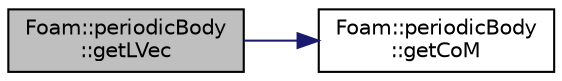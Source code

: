 digraph "Foam::periodicBody::getLVec"
{
 // LATEX_PDF_SIZE
  edge [fontname="Helvetica",fontsize="10",labelfontname="Helvetica",labelfontsize="10"];
  node [fontname="Helvetica",fontsize="10",shape=record];
  rankdir="LR";
  Node1 [label="Foam::periodicBody\l::getLVec",height=0.2,width=0.4,color="black", fillcolor="grey75", style="filled", fontcolor="black",tooltip=" "];
  Node1 -> Node2 [color="midnightblue",fontsize="10",style="solid",fontname="Helvetica"];
  Node2 [label="Foam::periodicBody\l::getCoM",height=0.2,width=0.4,color="black", fillcolor="white", style="filled",URL="$classFoam_1_1periodicBody.html#af735072f2fde5e00efafb044f5bf28ec",tooltip=" "];
}
